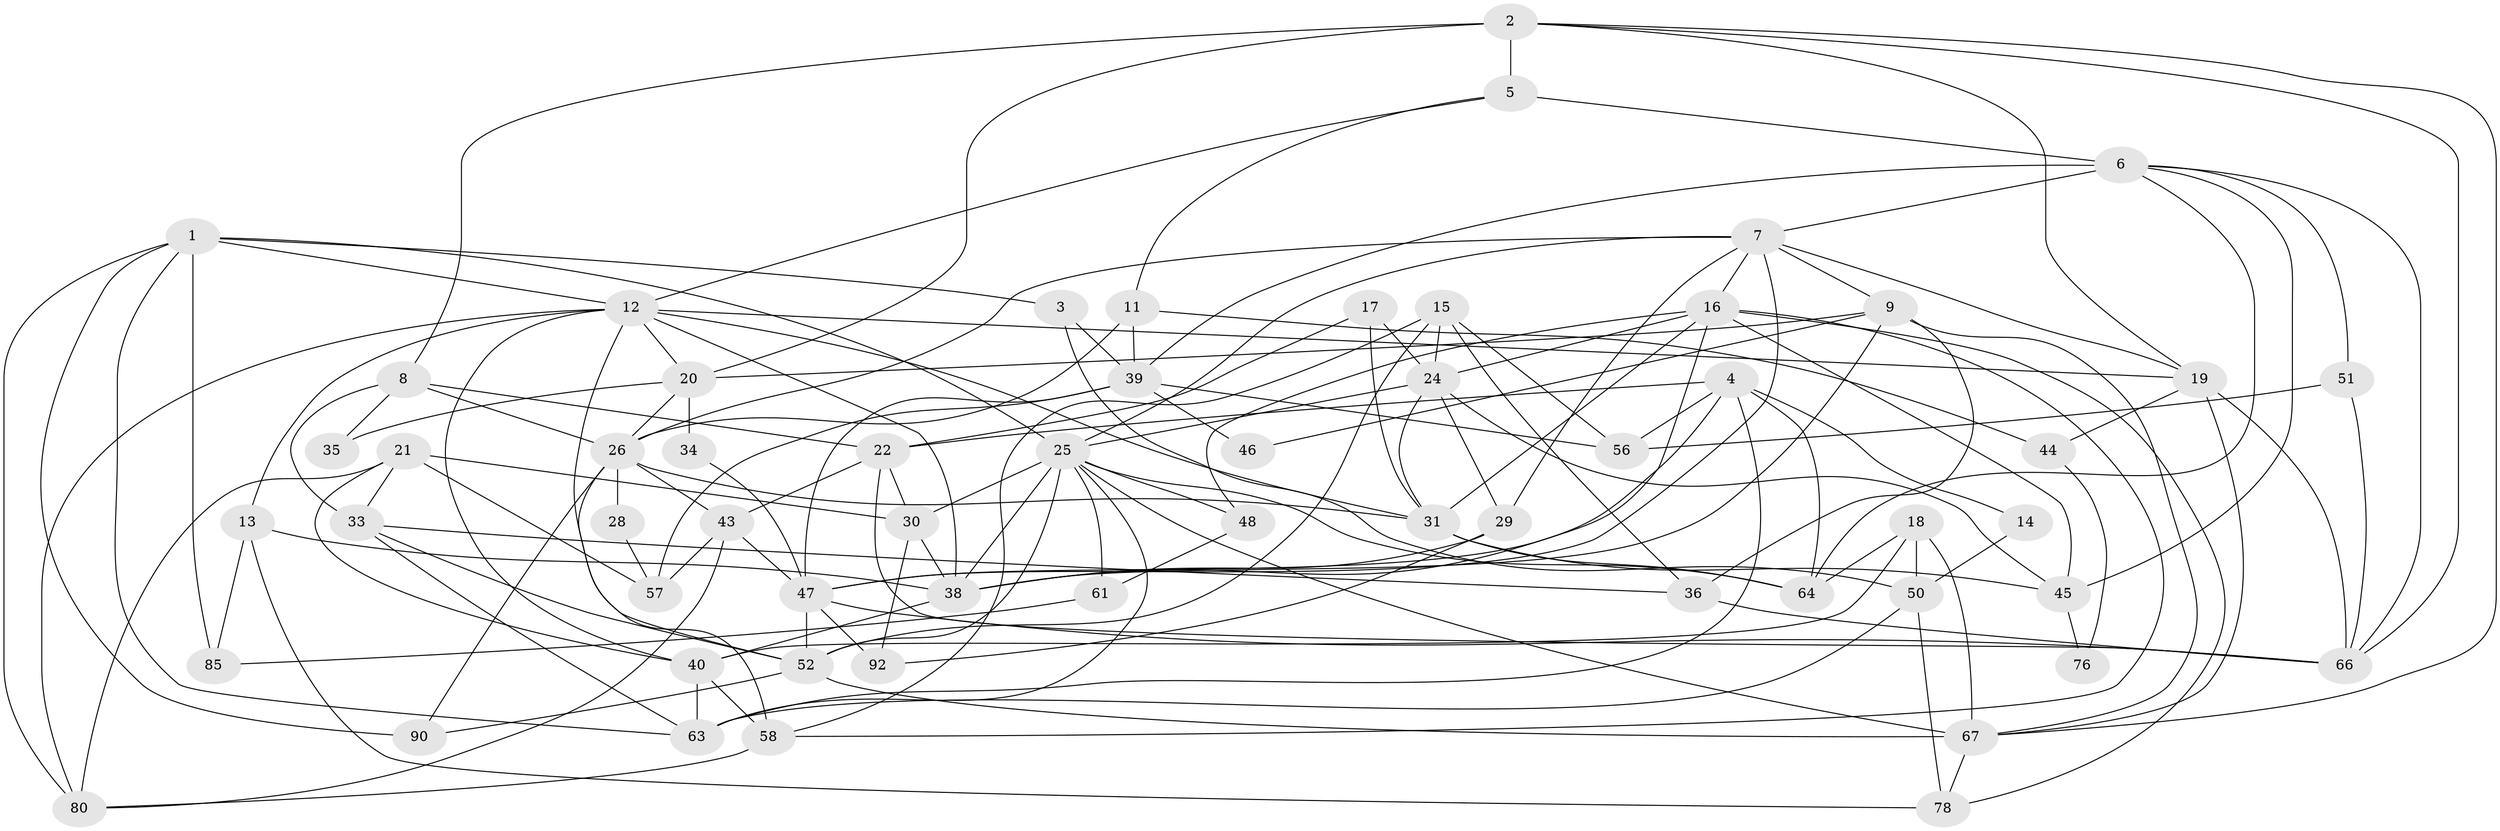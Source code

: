 // Generated by graph-tools (version 1.1) at 2025/52/02/27/25 19:52:07]
// undirected, 58 vertices, 148 edges
graph export_dot {
graph [start="1"]
  node [color=gray90,style=filled];
  1 [super="+55"];
  2 [super="+49"];
  3;
  4 [super="+59"];
  5 [super="+69"];
  6 [super="+37"];
  7 [super="+65"];
  8 [super="+32"];
  9 [super="+10"];
  11 [super="+53"];
  12 [super="+88"];
  13 [super="+84"];
  14;
  15 [super="+94"];
  16 [super="+54"];
  17;
  18 [super="+86"];
  19;
  20 [super="+62"];
  21 [super="+73"];
  22 [super="+23"];
  24 [super="+27"];
  25 [super="+42"];
  26 [super="+68"];
  28;
  29;
  30 [super="+89"];
  31 [super="+72"];
  33 [super="+70"];
  34;
  35;
  36 [super="+82"];
  38 [super="+41"];
  39 [super="+93"];
  40;
  43 [super="+71"];
  44;
  45 [super="+77"];
  46;
  47 [super="+74"];
  48;
  50 [super="+60"];
  51;
  52 [super="+81"];
  56 [super="+79"];
  57;
  58 [super="+83"];
  61;
  63 [super="+75"];
  64;
  66 [super="+91"];
  67 [super="+87"];
  76;
  78;
  80;
  85;
  90;
  92;
  1 -- 12;
  1 -- 3;
  1 -- 63;
  1 -- 80;
  1 -- 85;
  1 -- 25;
  1 -- 90;
  2 -- 5;
  2 -- 66;
  2 -- 19;
  2 -- 20 [weight=2];
  2 -- 67;
  2 -- 8;
  3 -- 39;
  3 -- 50;
  4 -- 64;
  4 -- 56;
  4 -- 63;
  4 -- 22;
  4 -- 14;
  4 -- 47;
  5 -- 6 [weight=2];
  5 -- 11;
  5 -- 12;
  6 -- 7;
  6 -- 45;
  6 -- 51;
  6 -- 64;
  6 -- 66;
  6 -- 39;
  7 -- 25;
  7 -- 16;
  7 -- 19;
  7 -- 9;
  7 -- 26;
  7 -- 29;
  7 -- 47;
  8 -- 22;
  8 -- 26;
  8 -- 35;
  8 -- 33;
  9 -- 67;
  9 -- 38;
  9 -- 36;
  9 -- 46;
  9 -- 20;
  11 -- 39;
  11 -- 26;
  11 -- 44;
  12 -- 31;
  12 -- 19;
  12 -- 38;
  12 -- 80;
  12 -- 52;
  12 -- 40;
  12 -- 13;
  12 -- 20;
  13 -- 78;
  13 -- 85;
  13 -- 38;
  14 -- 50;
  15 -- 52;
  15 -- 36;
  15 -- 24;
  15 -- 56;
  15 -- 58;
  16 -- 38;
  16 -- 45;
  16 -- 48;
  16 -- 78;
  16 -- 31;
  16 -- 24;
  16 -- 58;
  17 -- 31;
  17 -- 22;
  17 -- 24;
  18 -- 64;
  18 -- 67;
  18 -- 40;
  18 -- 50;
  19 -- 44;
  19 -- 66;
  19 -- 67;
  20 -- 26;
  20 -- 34;
  20 -- 35;
  21 -- 57;
  21 -- 33;
  21 -- 40;
  21 -- 80;
  21 -- 30;
  22 -- 66;
  22 -- 30;
  22 -- 43;
  24 -- 25;
  24 -- 29;
  24 -- 31;
  24 -- 45;
  25 -- 38;
  25 -- 61;
  25 -- 48;
  25 -- 64;
  25 -- 52;
  25 -- 67;
  25 -- 30;
  25 -- 63;
  26 -- 58;
  26 -- 90;
  26 -- 43;
  26 -- 28;
  26 -- 31;
  28 -- 57;
  29 -- 38;
  29 -- 92;
  30 -- 92;
  30 -- 38;
  31 -- 64;
  31 -- 45;
  33 -- 63;
  33 -- 52;
  33 -- 36;
  34 -- 47;
  36 -- 66;
  38 -- 40;
  39 -- 47;
  39 -- 56;
  39 -- 57;
  39 -- 46;
  40 -- 58;
  40 -- 63;
  43 -- 80;
  43 -- 57;
  43 -- 47;
  44 -- 76;
  45 -- 76;
  47 -- 52;
  47 -- 92;
  47 -- 66;
  48 -- 61;
  50 -- 78;
  50 -- 63;
  51 -- 66;
  51 -- 56;
  52 -- 90;
  52 -- 67;
  58 -- 80;
  61 -- 85;
  67 -- 78;
}
